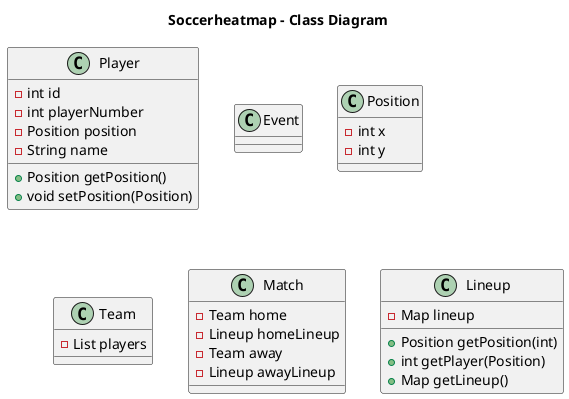 @startuml

title Soccerheatmap - Class Diagram

class Player {
  -int id
  -int playerNumber
  -Position position
  -String name

  +Position getPosition()
  +void setPosition(Position)
}
class Event {
  'TO DO'

}
class Position {
-int x
-int y
}

class Team {
-List players
}

class Match {
-Team home
-Lineup homeLineup
-Team away
-Lineup awayLineup
}

class Lineup {
-Map lineup

+Position getPosition(int)
+int getPlayer(Position)
+Map getLineup()
}

@enduml